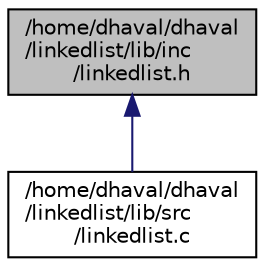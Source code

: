 digraph "/home/dhaval/dhaval/linkedlist/lib/inc/linkedlist.h"
{
 // LATEX_PDF_SIZE
  edge [fontname="Helvetica",fontsize="10",labelfontname="Helvetica",labelfontsize="10"];
  node [fontname="Helvetica",fontsize="10",shape=record];
  Node1 [label="/home/dhaval/dhaval\l/linkedlist/lib/inc\l/linkedlist.h",height=0.2,width=0.4,color="black", fillcolor="grey75", style="filled", fontcolor="black",tooltip=" "];
  Node1 -> Node2 [dir="back",color="midnightblue",fontsize="10",style="solid",fontname="Helvetica"];
  Node2 [label="/home/dhaval/dhaval\l/linkedlist/lib/src\l/linkedlist.c",height=0.2,width=0.4,color="black", fillcolor="white", style="filled",URL="$linkedlist_8c.html",tooltip=" "];
}
